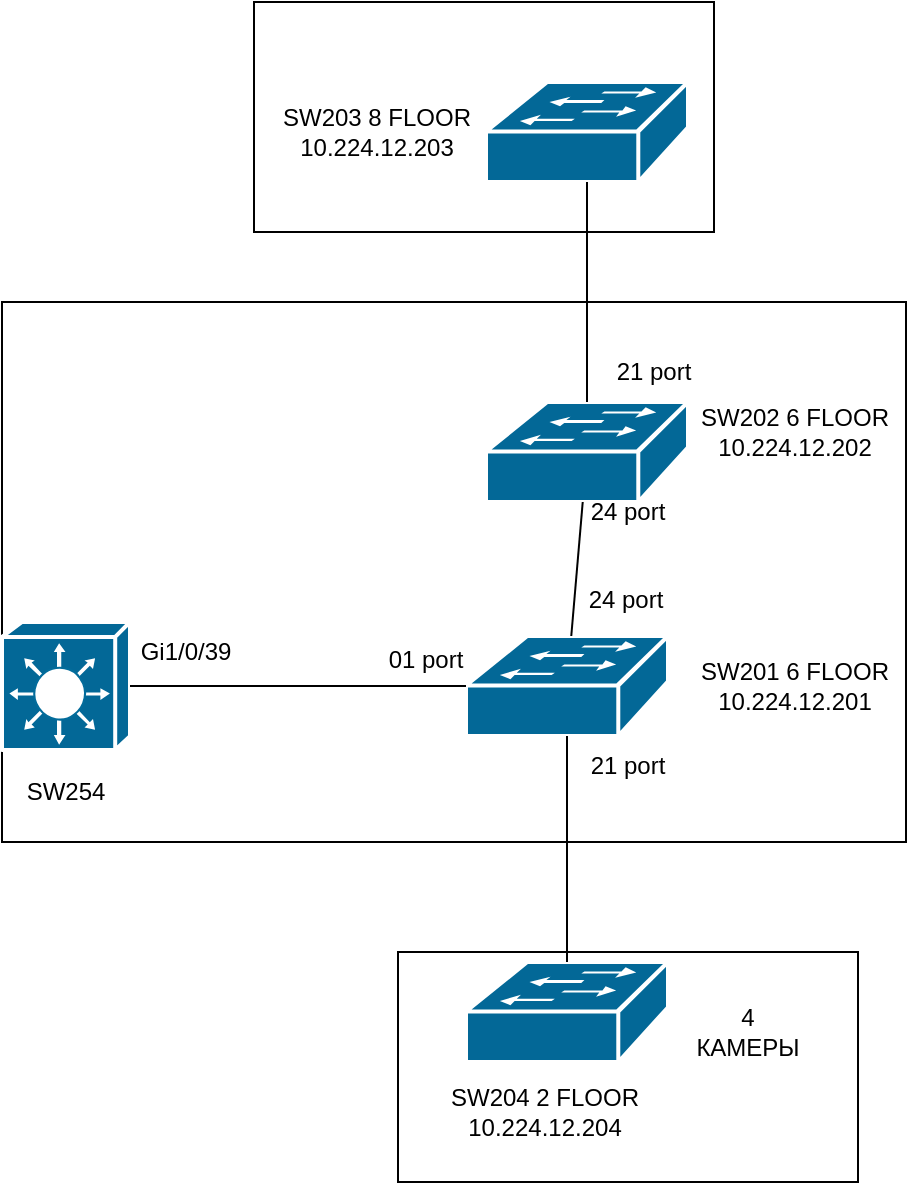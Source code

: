 <mxfile version="15.7.0" type="github">
  <diagram id="6a731a19-8d31-9384-78a2-239565b7b9f0" name="Page-1">
    <mxGraphModel dx="702" dy="761" grid="1" gridSize="10" guides="1" tooltips="1" connect="1" arrows="1" fold="1" page="1" pageScale="1" pageWidth="827" pageHeight="1169" background="none" math="0" shadow="0">
      <root>
        <mxCell id="0" />
        <mxCell id="1" parent="0" />
        <mxCell id="Gx7rAg0k5_PDZgXlvkCB-2284" value="" style="rounded=0;whiteSpace=wrap;html=1;" vertex="1" parent="1">
          <mxGeometry x="214" y="450" width="230" height="115" as="geometry" />
        </mxCell>
        <mxCell id="Gx7rAg0k5_PDZgXlvkCB-2283" value="" style="rounded=0;whiteSpace=wrap;html=1;" vertex="1" parent="1">
          <mxGeometry x="286" y="925" width="230" height="115" as="geometry" />
        </mxCell>
        <mxCell id="Gx7rAg0k5_PDZgXlvkCB-2282" value="" style="rounded=0;whiteSpace=wrap;html=1;" vertex="1" parent="1">
          <mxGeometry x="88" y="600" width="452" height="270" as="geometry" />
        </mxCell>
        <mxCell id="Gx7rAg0k5_PDZgXlvkCB-2257" value="" style="shape=mxgraph.cisco.switches.workgroup_switch;sketch=0;html=1;pointerEvents=1;dashed=0;fillColor=#036897;strokeColor=#ffffff;strokeWidth=2;verticalLabelPosition=bottom;verticalAlign=top;align=center;outlineConnect=0;" vertex="1" parent="1">
          <mxGeometry x="320" y="767" width="101" height="50" as="geometry" />
        </mxCell>
        <mxCell id="Gx7rAg0k5_PDZgXlvkCB-2258" value="" style="shape=mxgraph.cisco.switches.workgroup_switch;sketch=0;html=1;pointerEvents=1;dashed=0;fillColor=#036897;strokeColor=#ffffff;strokeWidth=2;verticalLabelPosition=bottom;verticalAlign=top;align=center;outlineConnect=0;" vertex="1" parent="1">
          <mxGeometry x="330" y="650" width="101" height="50" as="geometry" />
        </mxCell>
        <mxCell id="Gx7rAg0k5_PDZgXlvkCB-2259" value="" style="shape=mxgraph.cisco.switches.workgroup_switch;sketch=0;html=1;pointerEvents=1;dashed=0;fillColor=#036897;strokeColor=#ffffff;strokeWidth=2;verticalLabelPosition=bottom;verticalAlign=top;align=center;outlineConnect=0;" vertex="1" parent="1">
          <mxGeometry x="320" y="930" width="101" height="50" as="geometry" />
        </mxCell>
        <mxCell id="Gx7rAg0k5_PDZgXlvkCB-2260" value="" style="shape=mxgraph.cisco.switches.workgroup_switch;sketch=0;html=1;pointerEvents=1;dashed=0;fillColor=#036897;strokeColor=#ffffff;strokeWidth=2;verticalLabelPosition=bottom;verticalAlign=top;align=center;outlineConnect=0;" vertex="1" parent="1">
          <mxGeometry x="330" y="490" width="101" height="50" as="geometry" />
        </mxCell>
        <mxCell id="Gx7rAg0k5_PDZgXlvkCB-2261" value="" style="endArrow=none;html=1;rounded=0;" edge="1" parent="1" source="Gx7rAg0k5_PDZgXlvkCB-2258" target="Gx7rAg0k5_PDZgXlvkCB-2260">
          <mxGeometry width="50" height="50" relative="1" as="geometry">
            <mxPoint x="550" y="810" as="sourcePoint" />
            <mxPoint x="750" y="770" as="targetPoint" />
          </mxGeometry>
        </mxCell>
        <mxCell id="Gx7rAg0k5_PDZgXlvkCB-2262" value="" style="shape=mxgraph.cisco.switches.layer_3_switch;sketch=0;html=1;pointerEvents=1;dashed=0;fillColor=#036897;strokeColor=#ffffff;strokeWidth=2;verticalLabelPosition=bottom;verticalAlign=top;align=center;outlineConnect=0;" vertex="1" parent="1">
          <mxGeometry x="88" y="760" width="64" height="64" as="geometry" />
        </mxCell>
        <mxCell id="Gx7rAg0k5_PDZgXlvkCB-2263" value="" style="endArrow=none;html=1;rounded=0;" edge="1" parent="1" source="Gx7rAg0k5_PDZgXlvkCB-2257" target="Gx7rAg0k5_PDZgXlvkCB-2262">
          <mxGeometry width="50" height="50" relative="1" as="geometry">
            <mxPoint x="240" y="800" as="sourcePoint" />
            <mxPoint x="190" y="810" as="targetPoint" />
          </mxGeometry>
        </mxCell>
        <mxCell id="Gx7rAg0k5_PDZgXlvkCB-2264" value="SW254" style="text;html=1;strokeColor=none;fillColor=none;align=center;verticalAlign=middle;whiteSpace=wrap;rounded=0;" vertex="1" parent="1">
          <mxGeometry x="90" y="830" width="60" height="30" as="geometry" />
        </mxCell>
        <mxCell id="Gx7rAg0k5_PDZgXlvkCB-2265" value="SW201 6 FLOOR&lt;br&gt;10.224.12.201" style="text;html=1;strokeColor=none;fillColor=none;align=center;verticalAlign=middle;whiteSpace=wrap;rounded=0;" vertex="1" parent="1">
          <mxGeometry x="430" y="777" width="109" height="30" as="geometry" />
        </mxCell>
        <mxCell id="Gx7rAg0k5_PDZgXlvkCB-2269" value="Gi1/0/39" style="text;html=1;strokeColor=none;fillColor=none;align=center;verticalAlign=middle;whiteSpace=wrap;rounded=0;" vertex="1" parent="1">
          <mxGeometry x="150" y="760" width="60" height="30" as="geometry" />
        </mxCell>
        <mxCell id="Gx7rAg0k5_PDZgXlvkCB-2270" value="01 port" style="text;html=1;strokeColor=none;fillColor=none;align=center;verticalAlign=middle;whiteSpace=wrap;rounded=0;" vertex="1" parent="1">
          <mxGeometry x="270" y="764" width="60" height="30" as="geometry" />
        </mxCell>
        <mxCell id="Gx7rAg0k5_PDZgXlvkCB-2271" value="" style="endArrow=none;html=1;rounded=0;" edge="1" parent="1" source="Gx7rAg0k5_PDZgXlvkCB-2259" target="Gx7rAg0k5_PDZgXlvkCB-2257">
          <mxGeometry width="50" height="50" relative="1" as="geometry">
            <mxPoint x="240" y="810" as="sourcePoint" />
            <mxPoint x="290" y="760" as="targetPoint" />
          </mxGeometry>
        </mxCell>
        <mxCell id="Gx7rAg0k5_PDZgXlvkCB-2273" value="21 port" style="text;html=1;strokeColor=none;fillColor=none;align=center;verticalAlign=middle;whiteSpace=wrap;rounded=0;" vertex="1" parent="1">
          <mxGeometry x="371" y="817" width="60" height="30" as="geometry" />
        </mxCell>
        <mxCell id="Gx7rAg0k5_PDZgXlvkCB-2274" value="SW202 6 FLOOR&lt;br&gt;10.224.12.202" style="text;html=1;strokeColor=none;fillColor=none;align=center;verticalAlign=middle;whiteSpace=wrap;rounded=0;" vertex="1" parent="1">
          <mxGeometry x="430" y="650" width="109" height="30" as="geometry" />
        </mxCell>
        <mxCell id="Gx7rAg0k5_PDZgXlvkCB-2275" value="SW203 8 FLOOR&lt;br&gt;10.224.12.203" style="text;html=1;strokeColor=none;fillColor=none;align=center;verticalAlign=middle;whiteSpace=wrap;rounded=0;" vertex="1" parent="1">
          <mxGeometry x="221" y="500" width="109" height="30" as="geometry" />
        </mxCell>
        <mxCell id="Gx7rAg0k5_PDZgXlvkCB-2276" value="SW204 2 FLOOR&lt;br&gt;10.224.12.204" style="text;html=1;strokeColor=none;fillColor=none;align=center;verticalAlign=middle;whiteSpace=wrap;rounded=0;" vertex="1" parent="1">
          <mxGeometry x="305" y="990" width="109" height="30" as="geometry" />
        </mxCell>
        <mxCell id="Gx7rAg0k5_PDZgXlvkCB-2277" value="" style="endArrow=none;html=1;rounded=0;" edge="1" parent="1" source="Gx7rAg0k5_PDZgXlvkCB-2257" target="Gx7rAg0k5_PDZgXlvkCB-2258">
          <mxGeometry width="50" height="50" relative="1" as="geometry">
            <mxPoint x="360" y="800" as="sourcePoint" />
            <mxPoint x="410" y="750" as="targetPoint" />
          </mxGeometry>
        </mxCell>
        <mxCell id="Gx7rAg0k5_PDZgXlvkCB-2278" value="24 port" style="text;html=1;strokeColor=none;fillColor=none;align=center;verticalAlign=middle;whiteSpace=wrap;rounded=0;" vertex="1" parent="1">
          <mxGeometry x="370" y="734" width="60" height="30" as="geometry" />
        </mxCell>
        <mxCell id="Gx7rAg0k5_PDZgXlvkCB-2279" value="21 port" style="text;html=1;strokeColor=none;fillColor=none;align=center;verticalAlign=middle;whiteSpace=wrap;rounded=0;" vertex="1" parent="1">
          <mxGeometry x="384" y="620" width="60" height="30" as="geometry" />
        </mxCell>
        <mxCell id="Gx7rAg0k5_PDZgXlvkCB-2280" value="24 port" style="text;html=1;strokeColor=none;fillColor=none;align=center;verticalAlign=middle;whiteSpace=wrap;rounded=0;" vertex="1" parent="1">
          <mxGeometry x="371" y="690" width="60" height="30" as="geometry" />
        </mxCell>
        <mxCell id="Gx7rAg0k5_PDZgXlvkCB-2281" value="4 КАМЕРЫ" style="text;html=1;strokeColor=none;fillColor=none;align=center;verticalAlign=middle;whiteSpace=wrap;rounded=0;" vertex="1" parent="1">
          <mxGeometry x="431" y="950" width="60" height="30" as="geometry" />
        </mxCell>
      </root>
    </mxGraphModel>
  </diagram>
</mxfile>
